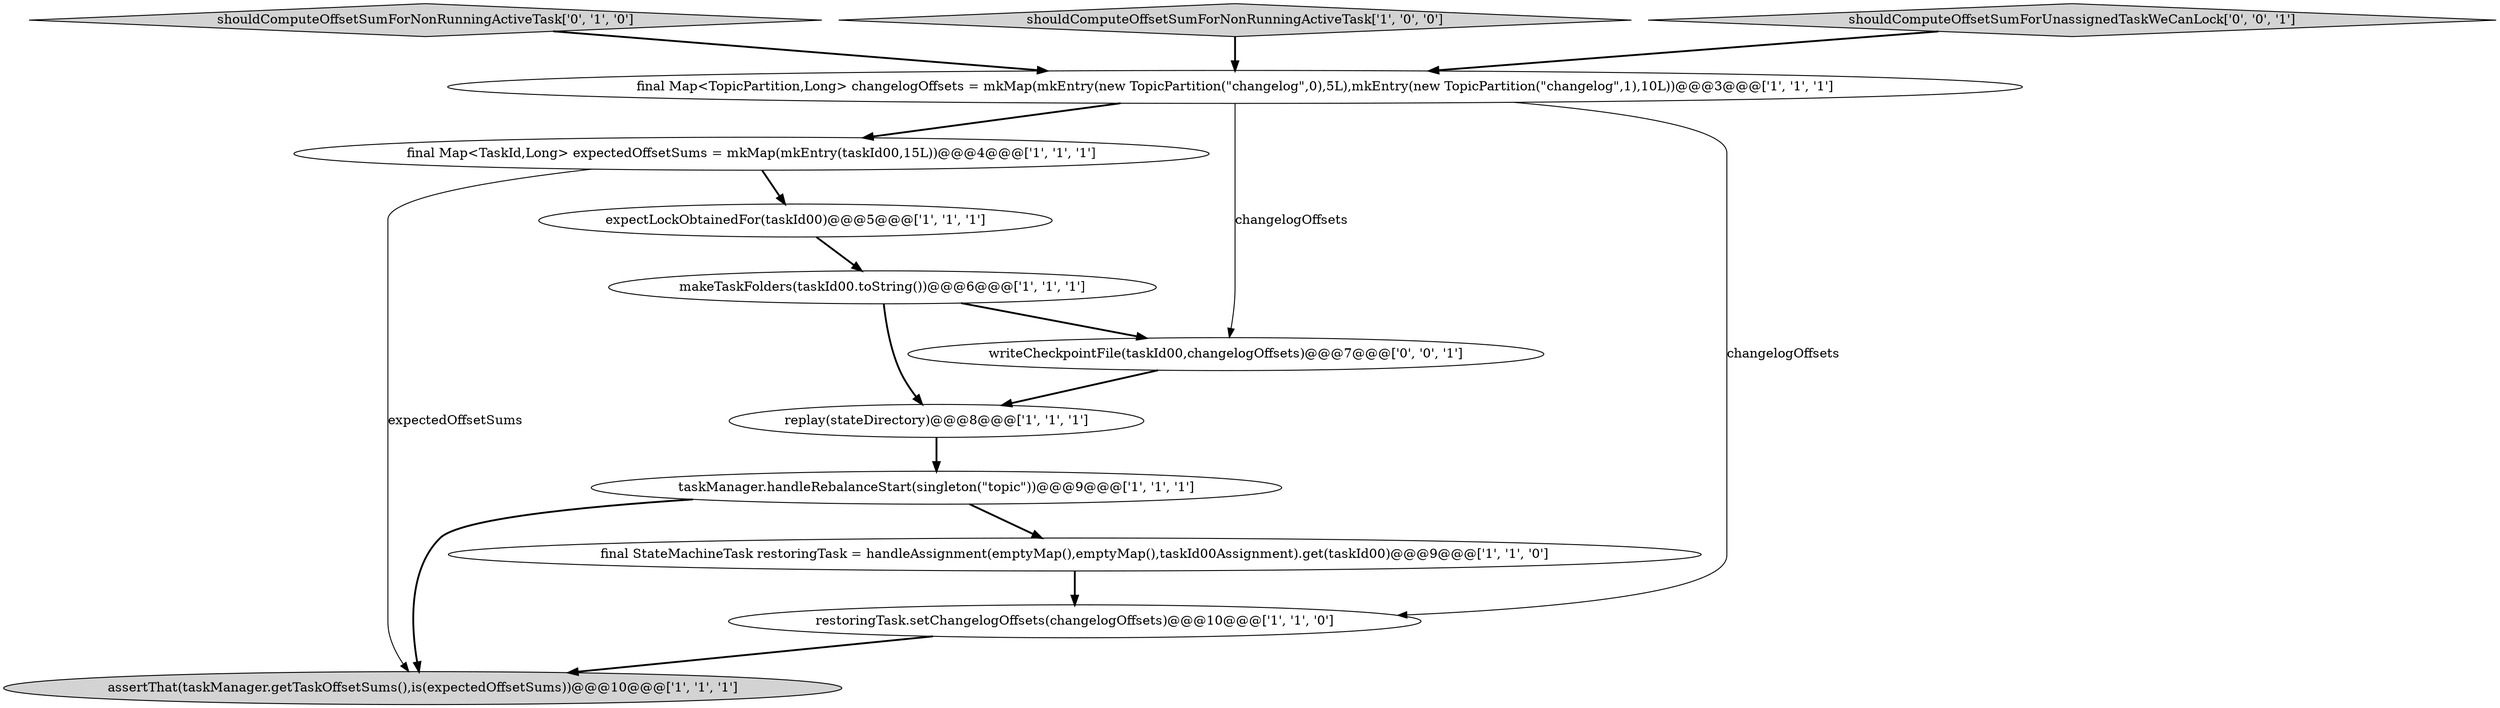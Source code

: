 digraph {
11 [style = filled, label = "writeCheckpointFile(taskId00,changelogOffsets)@@@7@@@['0', '0', '1']", fillcolor = white, shape = ellipse image = "AAA0AAABBB3BBB"];
10 [style = filled, label = "shouldComputeOffsetSumForNonRunningActiveTask['0', '1', '0']", fillcolor = lightgray, shape = diamond image = "AAA0AAABBB2BBB"];
8 [style = filled, label = "restoringTask.setChangelogOffsets(changelogOffsets)@@@10@@@['1', '1', '0']", fillcolor = white, shape = ellipse image = "AAA0AAABBB1BBB"];
6 [style = filled, label = "makeTaskFolders(taskId00.toString())@@@6@@@['1', '1', '1']", fillcolor = white, shape = ellipse image = "AAA0AAABBB1BBB"];
0 [style = filled, label = "final StateMachineTask restoringTask = handleAssignment(emptyMap(),emptyMap(),taskId00Assignment).get(taskId00)@@@9@@@['1', '1', '0']", fillcolor = white, shape = ellipse image = "AAA0AAABBB1BBB"];
2 [style = filled, label = "replay(stateDirectory)@@@8@@@['1', '1', '1']", fillcolor = white, shape = ellipse image = "AAA0AAABBB1BBB"];
4 [style = filled, label = "assertThat(taskManager.getTaskOffsetSums(),is(expectedOffsetSums))@@@10@@@['1', '1', '1']", fillcolor = lightgray, shape = ellipse image = "AAA0AAABBB1BBB"];
1 [style = filled, label = "expectLockObtainedFor(taskId00)@@@5@@@['1', '1', '1']", fillcolor = white, shape = ellipse image = "AAA0AAABBB1BBB"];
7 [style = filled, label = "taskManager.handleRebalanceStart(singleton(\"topic\"))@@@9@@@['1', '1', '1']", fillcolor = white, shape = ellipse image = "AAA0AAABBB1BBB"];
3 [style = filled, label = "final Map<TopicPartition,Long> changelogOffsets = mkMap(mkEntry(new TopicPartition(\"changelog\",0),5L),mkEntry(new TopicPartition(\"changelog\",1),10L))@@@3@@@['1', '1', '1']", fillcolor = white, shape = ellipse image = "AAA0AAABBB1BBB"];
9 [style = filled, label = "shouldComputeOffsetSumForNonRunningActiveTask['1', '0', '0']", fillcolor = lightgray, shape = diamond image = "AAA0AAABBB1BBB"];
5 [style = filled, label = "final Map<TaskId,Long> expectedOffsetSums = mkMap(mkEntry(taskId00,15L))@@@4@@@['1', '1', '1']", fillcolor = white, shape = ellipse image = "AAA0AAABBB1BBB"];
12 [style = filled, label = "shouldComputeOffsetSumForUnassignedTaskWeCanLock['0', '0', '1']", fillcolor = lightgray, shape = diamond image = "AAA0AAABBB3BBB"];
9->3 [style = bold, label=""];
5->1 [style = bold, label=""];
10->3 [style = bold, label=""];
3->5 [style = bold, label=""];
7->0 [style = bold, label=""];
1->6 [style = bold, label=""];
12->3 [style = bold, label=""];
2->7 [style = bold, label=""];
8->4 [style = bold, label=""];
7->4 [style = bold, label=""];
5->4 [style = solid, label="expectedOffsetSums"];
3->11 [style = solid, label="changelogOffsets"];
11->2 [style = bold, label=""];
6->11 [style = bold, label=""];
3->8 [style = solid, label="changelogOffsets"];
0->8 [style = bold, label=""];
6->2 [style = bold, label=""];
}
